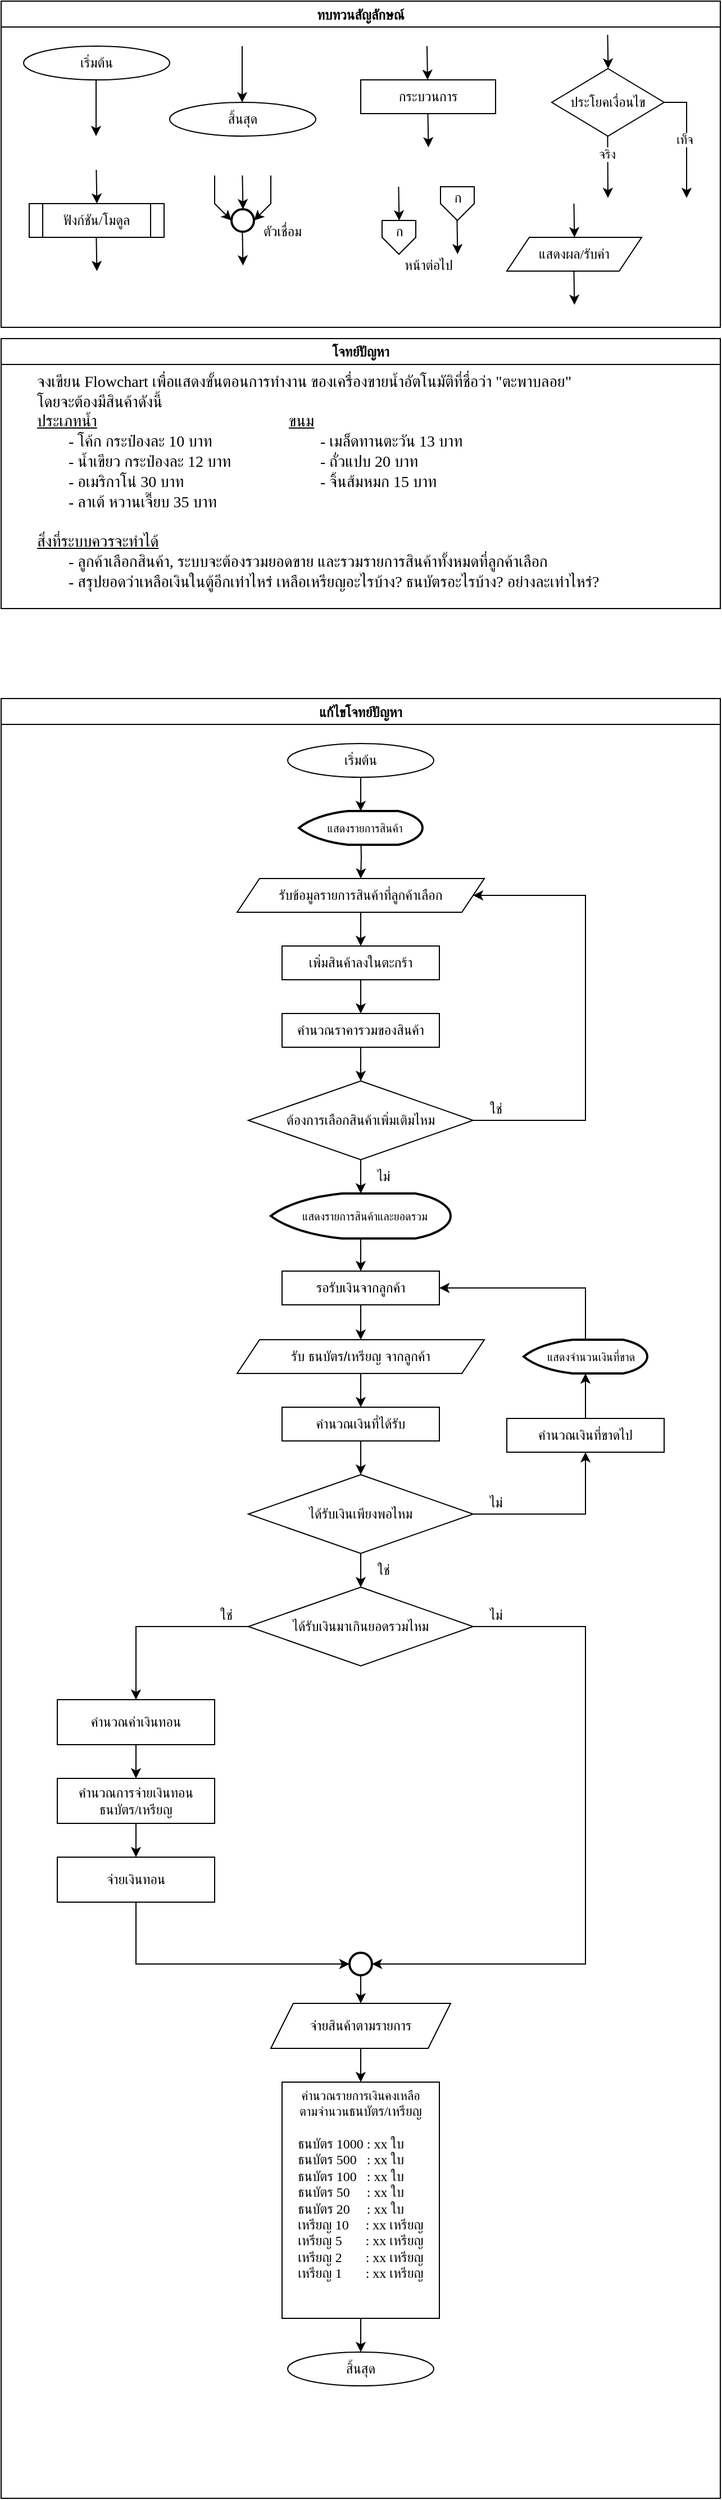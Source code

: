 <mxfile version="27.2.0">
  <diagram id="C5RBs43oDa-KdzZeNtuy" name="Page-1">
    <mxGraphModel dx="1661" dy="568" grid="1" gridSize="10" guides="1" tooltips="1" connect="1" arrows="1" fold="1" page="1" pageScale="1" pageWidth="827" pageHeight="1169" math="0" shadow="0">
      <root>
        <mxCell id="WIyWlLk6GJQsqaUBKTNV-0" />
        <mxCell id="WIyWlLk6GJQsqaUBKTNV-1" parent="WIyWlLk6GJQsqaUBKTNV-0" />
        <mxCell id="M7CGMbNuYNeq0SnUNNgH-6" value="ทบทวนสัญลักษณ์" style="swimlane;fontFamily=Sarabun;fontSource=https%3A%2F%2Ffonts.googleapis.com%2Fcss%3Ffamily%3DSarabun;" parent="WIyWlLk6GJQsqaUBKTNV-1" vertex="1">
          <mxGeometry x="-720" y="20" width="640" height="290" as="geometry" />
        </mxCell>
        <mxCell id="M7CGMbNuYNeq0SnUNNgH-2" value="&lt;font data-font-src=&quot;https://fonts.googleapis.com/css?family=Sarabun&quot; face=&quot;Sarabun&quot;&gt;เริ่มต้น&lt;/font&gt;" style="ellipse;whiteSpace=wrap;html=1;" parent="M7CGMbNuYNeq0SnUNNgH-6" vertex="1">
          <mxGeometry x="20" y="40" width="130" height="30" as="geometry" />
        </mxCell>
        <mxCell id="M7CGMbNuYNeq0SnUNNgH-5" value="" style="endArrow=classic;html=1;rounded=0;" parent="M7CGMbNuYNeq0SnUNNgH-6" edge="1">
          <mxGeometry width="50" height="50" relative="1" as="geometry">
            <mxPoint x="84.5" y="70" as="sourcePoint" />
            <mxPoint x="84.5" y="120" as="targetPoint" />
          </mxGeometry>
        </mxCell>
        <mxCell id="M7CGMbNuYNeq0SnUNNgH-3" value="&lt;font face=&quot;Sarabun&quot;&gt;สิ้นสุด&lt;/font&gt;" style="ellipse;whiteSpace=wrap;html=1;" parent="M7CGMbNuYNeq0SnUNNgH-6" vertex="1">
          <mxGeometry x="150" y="90" width="130" height="30" as="geometry" />
        </mxCell>
        <mxCell id="M7CGMbNuYNeq0SnUNNgH-4" value="" style="endArrow=classic;html=1;rounded=0;" parent="M7CGMbNuYNeq0SnUNNgH-6" edge="1">
          <mxGeometry width="50" height="50" relative="1" as="geometry">
            <mxPoint x="214.5" y="40" as="sourcePoint" />
            <mxPoint x="214.5" y="90" as="targetPoint" />
          </mxGeometry>
        </mxCell>
        <mxCell id="mvioNwK95yMqdUQ73LqQ-0" value="กระบวนการ" style="rounded=0;whiteSpace=wrap;html=1;fontFamily=Sarabun;fontSource=https%3A%2F%2Ffonts.googleapis.com%2Fcss%3Ffamily%3DSarabun;" parent="M7CGMbNuYNeq0SnUNNgH-6" vertex="1">
          <mxGeometry x="320" y="70" width="120" height="30" as="geometry" />
        </mxCell>
        <mxCell id="mvioNwK95yMqdUQ73LqQ-1" value="" style="endArrow=classic;html=1;rounded=0;" parent="M7CGMbNuYNeq0SnUNNgH-6" edge="1">
          <mxGeometry width="50" height="50" relative="1" as="geometry">
            <mxPoint x="379" y="40" as="sourcePoint" />
            <mxPoint x="379.5" y="70" as="targetPoint" />
          </mxGeometry>
        </mxCell>
        <mxCell id="mvioNwK95yMqdUQ73LqQ-2" value="" style="endArrow=classic;html=1;rounded=0;" parent="M7CGMbNuYNeq0SnUNNgH-6" edge="1">
          <mxGeometry width="50" height="50" relative="1" as="geometry">
            <mxPoint x="379.75" y="100" as="sourcePoint" />
            <mxPoint x="380.25" y="130" as="targetPoint" />
          </mxGeometry>
        </mxCell>
        <mxCell id="mvioNwK95yMqdUQ73LqQ-3" value="ประโยคเงื่อนไข" style="rhombus;whiteSpace=wrap;html=1;fontFamily=Sarabun;fontSource=https%3A%2F%2Ffonts.googleapis.com%2Fcss%3Ffamily%3DSarabun;" parent="M7CGMbNuYNeq0SnUNNgH-6" vertex="1">
          <mxGeometry x="490" y="60" width="100" height="60" as="geometry" />
        </mxCell>
        <mxCell id="mvioNwK95yMqdUQ73LqQ-4" value="" style="endArrow=classic;html=1;rounded=0;" parent="M7CGMbNuYNeq0SnUNNgH-6" edge="1">
          <mxGeometry width="50" height="50" relative="1" as="geometry">
            <mxPoint x="539.71" y="30" as="sourcePoint" />
            <mxPoint x="540.21" y="60" as="targetPoint" />
          </mxGeometry>
        </mxCell>
        <mxCell id="mvioNwK95yMqdUQ73LqQ-5" value="" style="endArrow=classic;html=1;rounded=0;" parent="M7CGMbNuYNeq0SnUNNgH-6" edge="1">
          <mxGeometry width="50" height="50" relative="1" as="geometry">
            <mxPoint x="539.71" y="120" as="sourcePoint" />
            <mxPoint x="540" y="175" as="targetPoint" />
          </mxGeometry>
        </mxCell>
        <mxCell id="mvioNwK95yMqdUQ73LqQ-7" value="จริง" style="edgeLabel;html=1;align=center;verticalAlign=middle;resizable=0;points=[];fontFamily=Sarabun;fontSource=https%3A%2F%2Ffonts.googleapis.com%2Fcss%3Ffamily%3DSarabun;" parent="mvioNwK95yMqdUQ73LqQ-5" vertex="1" connectable="0">
          <mxGeometry x="-0.414" y="-1" relative="1" as="geometry">
            <mxPoint as="offset" />
          </mxGeometry>
        </mxCell>
        <mxCell id="mvioNwK95yMqdUQ73LqQ-6" value="" style="endArrow=classic;html=1;rounded=0;exitX=1;exitY=0.5;exitDx=0;exitDy=0;" parent="M7CGMbNuYNeq0SnUNNgH-6" source="mvioNwK95yMqdUQ73LqQ-3" edge="1">
          <mxGeometry width="50" height="50" relative="1" as="geometry">
            <mxPoint x="620" y="95" as="sourcePoint" />
            <mxPoint x="610" y="175" as="targetPoint" />
            <Array as="points">
              <mxPoint x="610" y="90" />
            </Array>
          </mxGeometry>
        </mxCell>
        <mxCell id="mvioNwK95yMqdUQ73LqQ-8" value="&lt;font data-font-src=&quot;https://fonts.googleapis.com/css?family=Sarabun&quot; face=&quot;Sarabun&quot;&gt;เท็จ&lt;/font&gt;" style="edgeLabel;html=1;align=center;verticalAlign=middle;resizable=0;points=[];" parent="mvioNwK95yMqdUQ73LqQ-6" vertex="1" connectable="0">
          <mxGeometry x="-0.002" y="-2" relative="1" as="geometry">
            <mxPoint as="offset" />
          </mxGeometry>
        </mxCell>
        <mxCell id="mvioNwK95yMqdUQ73LqQ-9" value="&lt;font data-font-src=&quot;https://fonts.googleapis.com/css?family=Sarabun&quot; face=&quot;Sarabun&quot;&gt;ฟังก์ชัน/โมดูล&lt;/font&gt;" style="shape=process;whiteSpace=wrap;html=1;backgroundOutline=1;" parent="M7CGMbNuYNeq0SnUNNgH-6" vertex="1">
          <mxGeometry x="25" y="180" width="120" height="30" as="geometry" />
        </mxCell>
        <mxCell id="mvioNwK95yMqdUQ73LqQ-11" value="" style="endArrow=classic;html=1;rounded=0;" parent="M7CGMbNuYNeq0SnUNNgH-6" edge="1">
          <mxGeometry width="50" height="50" relative="1" as="geometry">
            <mxPoint x="84.71" y="150" as="sourcePoint" />
            <mxPoint x="85.21" y="180" as="targetPoint" />
          </mxGeometry>
        </mxCell>
        <mxCell id="mvioNwK95yMqdUQ73LqQ-12" value="" style="endArrow=classic;html=1;rounded=0;" parent="M7CGMbNuYNeq0SnUNNgH-6" edge="1">
          <mxGeometry width="50" height="50" relative="1" as="geometry">
            <mxPoint x="84.71" y="210" as="sourcePoint" />
            <mxPoint x="85.21" y="240" as="targetPoint" />
          </mxGeometry>
        </mxCell>
        <mxCell id="mvioNwK95yMqdUQ73LqQ-13" value="" style="strokeWidth=2;html=1;shape=mxgraph.flowchart.start_2;whiteSpace=wrap;" parent="M7CGMbNuYNeq0SnUNNgH-6" vertex="1">
          <mxGeometry x="205" y="185" width="20" height="20" as="geometry" />
        </mxCell>
        <mxCell id="mvioNwK95yMqdUQ73LqQ-16" value="" style="endArrow=classic;html=1;rounded=0;" parent="M7CGMbNuYNeq0SnUNNgH-6" edge="1">
          <mxGeometry width="50" height="50" relative="1" as="geometry">
            <mxPoint x="214.71" y="155" as="sourcePoint" />
            <mxPoint x="215.21" y="185" as="targetPoint" />
          </mxGeometry>
        </mxCell>
        <mxCell id="mvioNwK95yMqdUQ73LqQ-17" value="" style="endArrow=classic;html=1;rounded=0;entryX=0;entryY=0.5;entryDx=0;entryDy=0;entryPerimeter=0;" parent="M7CGMbNuYNeq0SnUNNgH-6" target="mvioNwK95yMqdUQ73LqQ-13" edge="1">
          <mxGeometry width="50" height="50" relative="1" as="geometry">
            <mxPoint x="190.0" y="155" as="sourcePoint" />
            <mxPoint x="190.5" y="185" as="targetPoint" />
            <Array as="points">
              <mxPoint x="190" y="180" />
            </Array>
          </mxGeometry>
        </mxCell>
        <mxCell id="mvioNwK95yMqdUQ73LqQ-18" value="" style="endArrow=classic;html=1;rounded=0;entryX=1;entryY=0.5;entryDx=0;entryDy=0;entryPerimeter=0;" parent="M7CGMbNuYNeq0SnUNNgH-6" target="mvioNwK95yMqdUQ73LqQ-13" edge="1">
          <mxGeometry width="50" height="50" relative="1" as="geometry">
            <mxPoint x="240.0" y="155" as="sourcePoint" />
            <mxPoint x="240.5" y="185" as="targetPoint" />
            <Array as="points">
              <mxPoint x="240" y="180" />
            </Array>
          </mxGeometry>
        </mxCell>
        <mxCell id="mvioNwK95yMqdUQ73LqQ-19" value="" style="endArrow=classic;html=1;rounded=0;" parent="M7CGMbNuYNeq0SnUNNgH-6" edge="1">
          <mxGeometry width="50" height="50" relative="1" as="geometry">
            <mxPoint x="214.71" y="205" as="sourcePoint" />
            <mxPoint x="215.21" y="235" as="targetPoint" />
          </mxGeometry>
        </mxCell>
        <mxCell id="mvioNwK95yMqdUQ73LqQ-20" value="&lt;font data-font-src=&quot;https://fonts.googleapis.com/css?family=Sarabun&quot; face=&quot;Sarabun&quot;&gt;ตัวเชื่อม&lt;/font&gt;" style="text;html=1;align=center;verticalAlign=middle;resizable=0;points=[];autosize=1;strokeColor=none;fillColor=none;" parent="M7CGMbNuYNeq0SnUNNgH-6" vertex="1">
          <mxGeometry x="220" y="190" width="60" height="30" as="geometry" />
        </mxCell>
        <mxCell id="mvioNwK95yMqdUQ73LqQ-25" value="" style="endArrow=classic;html=1;rounded=0;" parent="M7CGMbNuYNeq0SnUNNgH-6" edge="1">
          <mxGeometry width="50" height="50" relative="1" as="geometry">
            <mxPoint x="353.71" y="165" as="sourcePoint" />
            <mxPoint x="354.21" y="195" as="targetPoint" />
          </mxGeometry>
        </mxCell>
        <mxCell id="mvioNwK95yMqdUQ73LqQ-21" value="" style="verticalLabelPosition=bottom;verticalAlign=top;html=1;shape=offPageConnector;rounded=0;size=0.5;" parent="M7CGMbNuYNeq0SnUNNgH-6" vertex="1">
          <mxGeometry x="339" y="195" width="30" height="30" as="geometry" />
        </mxCell>
        <mxCell id="mvioNwK95yMqdUQ73LqQ-26" value="" style="endArrow=classic;html=1;rounded=0;" parent="M7CGMbNuYNeq0SnUNNgH-6" edge="1">
          <mxGeometry width="50" height="50" relative="1" as="geometry">
            <mxPoint x="405.71" y="195" as="sourcePoint" />
            <mxPoint x="406.21" y="225" as="targetPoint" />
          </mxGeometry>
        </mxCell>
        <mxCell id="mvioNwK95yMqdUQ73LqQ-27" value="" style="verticalLabelPosition=bottom;verticalAlign=top;html=1;shape=offPageConnector;rounded=0;size=0.5;" parent="M7CGMbNuYNeq0SnUNNgH-6" vertex="1">
          <mxGeometry x="391" y="165" width="30" height="30" as="geometry" />
        </mxCell>
        <mxCell id="mvioNwK95yMqdUQ73LqQ-28" value="หน้าต่อไป" style="text;html=1;align=center;verticalAlign=middle;resizable=0;points=[];autosize=1;strokeColor=none;fillColor=none;fontFamily=Sarabun;fontSource=https%3A%2F%2Ffonts.googleapis.com%2Fcss%3Ffamily%3DSarabun;" parent="M7CGMbNuYNeq0SnUNNgH-6" vertex="1">
          <mxGeometry x="345" y="220" width="70" height="30" as="geometry" />
        </mxCell>
        <mxCell id="mvioNwK95yMqdUQ73LqQ-29" value="ก" style="text;html=1;align=center;verticalAlign=middle;resizable=0;points=[];autosize=1;strokeColor=none;fillColor=none;fontFamily=Sarabun;fontSource=https%3A%2F%2Ffonts.googleapis.com%2Fcss%3Ffamily%3DSarabun;" parent="M7CGMbNuYNeq0SnUNNgH-6" vertex="1">
          <mxGeometry x="339" y="190" width="30" height="30" as="geometry" />
        </mxCell>
        <mxCell id="mvioNwK95yMqdUQ73LqQ-30" value="ก" style="text;html=1;align=center;verticalAlign=middle;resizable=0;points=[];autosize=1;strokeColor=none;fillColor=none;fontFamily=Sarabun;fontSource=https%3A%2F%2Ffonts.googleapis.com%2Fcss%3Ffamily%3DSarabun;" parent="M7CGMbNuYNeq0SnUNNgH-6" vertex="1">
          <mxGeometry x="391" y="160" width="30" height="30" as="geometry" />
        </mxCell>
        <mxCell id="mvioNwK95yMqdUQ73LqQ-32" value="แสดงผล/รับค่า" style="shape=parallelogram;perimeter=parallelogramPerimeter;whiteSpace=wrap;html=1;fixedSize=1;fontFamily=Sarabun;fontSource=https%3A%2F%2Ffonts.googleapis.com%2Fcss%3Ffamily%3DSarabun;" parent="M7CGMbNuYNeq0SnUNNgH-6" vertex="1">
          <mxGeometry x="450" y="210" width="120" height="30" as="geometry" />
        </mxCell>
        <mxCell id="mvioNwK95yMqdUQ73LqQ-33" value="" style="endArrow=classic;html=1;rounded=0;" parent="M7CGMbNuYNeq0SnUNNgH-6" edge="1">
          <mxGeometry width="50" height="50" relative="1" as="geometry">
            <mxPoint x="509.71" y="180" as="sourcePoint" />
            <mxPoint x="510.21" y="210" as="targetPoint" />
          </mxGeometry>
        </mxCell>
        <mxCell id="mvioNwK95yMqdUQ73LqQ-34" value="" style="endArrow=classic;html=1;rounded=0;" parent="M7CGMbNuYNeq0SnUNNgH-6" edge="1">
          <mxGeometry width="50" height="50" relative="1" as="geometry">
            <mxPoint x="509.71" y="240" as="sourcePoint" />
            <mxPoint x="510.21" y="270" as="targetPoint" />
          </mxGeometry>
        </mxCell>
        <mxCell id="mvioNwK95yMqdUQ73LqQ-36" value="แก้ไขโจทย์ปัญหา" style="swimlane;fontFamily=Sarabun;fontSource=https%3A%2F%2Ffonts.googleapis.com%2Fcss%3Ffamily%3DSarabun;" parent="WIyWlLk6GJQsqaUBKTNV-1" vertex="1">
          <mxGeometry x="-720" y="640" width="640" height="1600" as="geometry" />
        </mxCell>
        <mxCell id="l4SC-3Pzw7Q9WrEK0iBI-6" style="edgeStyle=orthogonalEdgeStyle;rounded=0;orthogonalLoop=1;jettySize=auto;html=1;exitX=0.5;exitY=1;exitDx=0;exitDy=0;entryX=0.5;entryY=0;entryDx=0;entryDy=0;entryPerimeter=0;" edge="1" parent="mvioNwK95yMqdUQ73LqQ-36" source="mvioNwK95yMqdUQ73LqQ-35" target="l4SC-3Pzw7Q9WrEK0iBI-45">
          <mxGeometry relative="1" as="geometry">
            <mxPoint x="320" y="90" as="targetPoint" />
          </mxGeometry>
        </mxCell>
        <mxCell id="mvioNwK95yMqdUQ73LqQ-35" value="&lt;font data-font-src=&quot;https://fonts.googleapis.com/css?family=Sarabun&quot; face=&quot;Sarabun&quot;&gt;เริ่มต้น&lt;/font&gt;" style="ellipse;whiteSpace=wrap;html=1;" parent="mvioNwK95yMqdUQ73LqQ-36" vertex="1">
          <mxGeometry x="255" y="40" width="130" height="30" as="geometry" />
        </mxCell>
        <mxCell id="mvioNwK95yMqdUQ73LqQ-69" value="&lt;font face=&quot;Sarabun&quot;&gt;สิ้นสุด&lt;/font&gt;" style="ellipse;whiteSpace=wrap;html=1;" parent="mvioNwK95yMqdUQ73LqQ-36" vertex="1">
          <mxGeometry x="255" y="1470" width="130" height="30" as="geometry" />
        </mxCell>
        <mxCell id="l4SC-3Pzw7Q9WrEK0iBI-20" style="edgeStyle=orthogonalEdgeStyle;rounded=0;orthogonalLoop=1;jettySize=auto;html=1;entryX=0.5;entryY=0;entryDx=0;entryDy=0;" edge="1" parent="mvioNwK95yMqdUQ73LqQ-36" target="l4SC-3Pzw7Q9WrEK0iBI-18">
          <mxGeometry relative="1" as="geometry">
            <mxPoint x="320.03" y="120" as="sourcePoint" />
          </mxGeometry>
        </mxCell>
        <mxCell id="l4SC-3Pzw7Q9WrEK0iBI-22" style="edgeStyle=orthogonalEdgeStyle;rounded=0;orthogonalLoop=1;jettySize=auto;html=1;entryX=0.5;entryY=0;entryDx=0;entryDy=0;" edge="1" parent="mvioNwK95yMqdUQ73LqQ-36" source="l4SC-3Pzw7Q9WrEK0iBI-18" target="l4SC-3Pzw7Q9WrEK0iBI-21">
          <mxGeometry relative="1" as="geometry" />
        </mxCell>
        <mxCell id="l4SC-3Pzw7Q9WrEK0iBI-18" value="รับข้อมูลรายการสินค้าที่ลูกค้าเลือก" style="shape=parallelogram;perimeter=parallelogramPerimeter;whiteSpace=wrap;html=1;fixedSize=1;" vertex="1" parent="mvioNwK95yMqdUQ73LqQ-36">
          <mxGeometry x="210" y="160" width="220" height="30" as="geometry" />
        </mxCell>
        <mxCell id="l4SC-3Pzw7Q9WrEK0iBI-24" style="edgeStyle=orthogonalEdgeStyle;rounded=0;orthogonalLoop=1;jettySize=auto;html=1;entryX=0.5;entryY=0;entryDx=0;entryDy=0;" edge="1" parent="mvioNwK95yMqdUQ73LqQ-36" source="l4SC-3Pzw7Q9WrEK0iBI-21" target="l4SC-3Pzw7Q9WrEK0iBI-59">
          <mxGeometry relative="1" as="geometry">
            <mxPoint x="320" y="310" as="targetPoint" />
          </mxGeometry>
        </mxCell>
        <mxCell id="l4SC-3Pzw7Q9WrEK0iBI-21" value="เพิ่มสินค้าลงในตะกร้า" style="rounded=0;whiteSpace=wrap;html=1;fontFamily=Sarabun;fontSource=https%3A%2F%2Ffonts.googleapis.com%2Fcss%3Ffamily%3DSarabun;" vertex="1" parent="mvioNwK95yMqdUQ73LqQ-36">
          <mxGeometry x="250" y="220" width="140" height="30" as="geometry" />
        </mxCell>
        <mxCell id="l4SC-3Pzw7Q9WrEK0iBI-28" style="edgeStyle=orthogonalEdgeStyle;rounded=0;orthogonalLoop=1;jettySize=auto;html=1;entryX=1;entryY=0.5;entryDx=0;entryDy=0;exitX=1;exitY=0.5;exitDx=0;exitDy=0;" edge="1" parent="mvioNwK95yMqdUQ73LqQ-36" source="l4SC-3Pzw7Q9WrEK0iBI-25" target="l4SC-3Pzw7Q9WrEK0iBI-18">
          <mxGeometry relative="1" as="geometry">
            <mxPoint x="480" y="160" as="targetPoint" />
            <Array as="points">
              <mxPoint x="520" y="375" />
              <mxPoint x="520" y="175" />
            </Array>
          </mxGeometry>
        </mxCell>
        <mxCell id="l4SC-3Pzw7Q9WrEK0iBI-25" value="ต้องการเลือกสินค้าเพิ่มเติมไหม" style="rhombus;whiteSpace=wrap;html=1;" vertex="1" parent="mvioNwK95yMqdUQ73LqQ-36">
          <mxGeometry x="220" y="340" width="200" height="70" as="geometry" />
        </mxCell>
        <mxCell id="l4SC-3Pzw7Q9WrEK0iBI-29" value="ใช่" style="text;html=1;align=center;verticalAlign=middle;resizable=0;points=[];autosize=1;strokeColor=none;fillColor=none;" vertex="1" parent="mvioNwK95yMqdUQ73LqQ-36">
          <mxGeometry x="420" y="350" width="40" height="30" as="geometry" />
        </mxCell>
        <mxCell id="l4SC-3Pzw7Q9WrEK0iBI-45" value="&lt;div style=&quot;line-height: 80%;&quot;&gt;&lt;font style=&quot;font-family: Sarabun; line-height: 80%; font-size: 10px;&quot;&gt;&amp;nbsp; &amp;nbsp; แสดงรายการสินค้า&amp;nbsp;&lt;/font&gt;&lt;/div&gt;" style="strokeWidth=2;html=1;shape=mxgraph.flowchart.display;whiteSpace=wrap;align=center;" vertex="1" parent="mvioNwK95yMqdUQ73LqQ-36">
          <mxGeometry x="265" y="100" width="110" height="30" as="geometry" />
        </mxCell>
        <mxCell id="l4SC-3Pzw7Q9WrEK0iBI-53" style="edgeStyle=orthogonalEdgeStyle;rounded=0;orthogonalLoop=1;jettySize=auto;html=1;entryX=0.5;entryY=0;entryDx=0;entryDy=0;" edge="1" parent="mvioNwK95yMqdUQ73LqQ-36" source="l4SC-3Pzw7Q9WrEK0iBI-47" target="l4SC-3Pzw7Q9WrEK0iBI-51">
          <mxGeometry relative="1" as="geometry" />
        </mxCell>
        <mxCell id="l4SC-3Pzw7Q9WrEK0iBI-47" value="&lt;div style=&quot;line-height: 80%;&quot;&gt;&lt;font style=&quot;font-family: Sarabun; line-height: 80%; font-size: 10px;&quot;&gt;&amp;nbsp; &amp;nbsp; แสดงรายการสินค้าและ&lt;/font&gt;&lt;font style=&quot;background-color: transparent; color: light-dark(rgb(0, 0, 0), rgb(255, 255, 255)); font-family: Sarabun; line-height: 80%; font-size: 10px;&quot;&gt;ยอด&lt;/font&gt;&lt;span style=&quot;background-color: transparent; color: light-dark(rgb(0, 0, 0), rgb(255, 255, 255)); font-family: Sarabun; font-size: 10px;&quot;&gt;รวม&amp;nbsp;&lt;/span&gt;&lt;/div&gt;" style="strokeWidth=2;html=1;shape=mxgraph.flowchart.display;whiteSpace=wrap;align=center;" vertex="1" parent="mvioNwK95yMqdUQ73LqQ-36">
          <mxGeometry x="240" y="440" width="160" height="40" as="geometry" />
        </mxCell>
        <mxCell id="l4SC-3Pzw7Q9WrEK0iBI-49" style="edgeStyle=orthogonalEdgeStyle;rounded=0;orthogonalLoop=1;jettySize=auto;html=1;entryX=0.5;entryY=0;entryDx=0;entryDy=0;entryPerimeter=0;" edge="1" parent="mvioNwK95yMqdUQ73LqQ-36" source="l4SC-3Pzw7Q9WrEK0iBI-25" target="l4SC-3Pzw7Q9WrEK0iBI-47">
          <mxGeometry relative="1" as="geometry" />
        </mxCell>
        <mxCell id="l4SC-3Pzw7Q9WrEK0iBI-50" value="ไม่" style="text;html=1;align=center;verticalAlign=middle;resizable=0;points=[];autosize=1;strokeColor=none;fillColor=none;" vertex="1" parent="mvioNwK95yMqdUQ73LqQ-36">
          <mxGeometry x="320" y="410" width="40" height="30" as="geometry" />
        </mxCell>
        <mxCell id="l4SC-3Pzw7Q9WrEK0iBI-57" style="edgeStyle=orthogonalEdgeStyle;rounded=0;orthogonalLoop=1;jettySize=auto;html=1;entryX=0.5;entryY=0;entryDx=0;entryDy=0;" edge="1" parent="mvioNwK95yMqdUQ73LqQ-36" source="l4SC-3Pzw7Q9WrEK0iBI-51" target="l4SC-3Pzw7Q9WrEK0iBI-56">
          <mxGeometry relative="1" as="geometry" />
        </mxCell>
        <mxCell id="l4SC-3Pzw7Q9WrEK0iBI-51" value="รอรับเงินจากลูกค้า" style="rounded=0;whiteSpace=wrap;html=1;fontFamily=Sarabun;fontSource=https%3A%2F%2Ffonts.googleapis.com%2Fcss%3Ffamily%3DSarabun;" vertex="1" parent="mvioNwK95yMqdUQ73LqQ-36">
          <mxGeometry x="250" y="509" width="140" height="30" as="geometry" />
        </mxCell>
        <mxCell id="l4SC-3Pzw7Q9WrEK0iBI-61" style="edgeStyle=orthogonalEdgeStyle;rounded=0;orthogonalLoop=1;jettySize=auto;html=1;entryX=0.5;entryY=0;entryDx=0;entryDy=0;" edge="1" parent="mvioNwK95yMqdUQ73LqQ-36" source="l4SC-3Pzw7Q9WrEK0iBI-56">
          <mxGeometry relative="1" as="geometry">
            <mxPoint x="320" y="630" as="targetPoint" />
          </mxGeometry>
        </mxCell>
        <mxCell id="l4SC-3Pzw7Q9WrEK0iBI-56" value="รับ ธนบัตร/เหรียญ จากลูกค้า" style="shape=parallelogram;perimeter=parallelogramPerimeter;whiteSpace=wrap;html=1;fixedSize=1;" vertex="1" parent="mvioNwK95yMqdUQ73LqQ-36">
          <mxGeometry x="210" y="570" width="220" height="30" as="geometry" />
        </mxCell>
        <mxCell id="l4SC-3Pzw7Q9WrEK0iBI-60" style="edgeStyle=orthogonalEdgeStyle;rounded=0;orthogonalLoop=1;jettySize=auto;html=1;exitX=0.5;exitY=1;exitDx=0;exitDy=0;entryX=0.5;entryY=0;entryDx=0;entryDy=0;" edge="1" parent="mvioNwK95yMqdUQ73LqQ-36" source="l4SC-3Pzw7Q9WrEK0iBI-59">
          <mxGeometry relative="1" as="geometry">
            <mxPoint x="320" y="340" as="targetPoint" />
          </mxGeometry>
        </mxCell>
        <mxCell id="l4SC-3Pzw7Q9WrEK0iBI-59" value="คำนวณราคารวมของสินค้า" style="rounded=0;whiteSpace=wrap;html=1;fontFamily=Sarabun;fontSource=https%3A%2F%2Ffonts.googleapis.com%2Fcss%3Ffamily%3DSarabun;" vertex="1" parent="mvioNwK95yMqdUQ73LqQ-36">
          <mxGeometry x="250" y="280" width="140" height="30" as="geometry" />
        </mxCell>
        <mxCell id="l4SC-3Pzw7Q9WrEK0iBI-64" style="edgeStyle=orthogonalEdgeStyle;rounded=0;orthogonalLoop=1;jettySize=auto;html=1;entryX=0.5;entryY=0;entryDx=0;entryDy=0;" edge="1" parent="mvioNwK95yMqdUQ73LqQ-36" source="l4SC-3Pzw7Q9WrEK0iBI-62" target="l4SC-3Pzw7Q9WrEK0iBI-63">
          <mxGeometry relative="1" as="geometry" />
        </mxCell>
        <mxCell id="l4SC-3Pzw7Q9WrEK0iBI-62" value="คำนวณเงินที่ได้รับ" style="rounded=0;whiteSpace=wrap;html=1;fontFamily=Sarabun;fontSource=https%3A%2F%2Ffonts.googleapis.com%2Fcss%3Ffamily%3DSarabun;" vertex="1" parent="mvioNwK95yMqdUQ73LqQ-36">
          <mxGeometry x="250" y="630" width="140" height="30" as="geometry" />
        </mxCell>
        <mxCell id="l4SC-3Pzw7Q9WrEK0iBI-66" style="edgeStyle=orthogonalEdgeStyle;rounded=0;orthogonalLoop=1;jettySize=auto;html=1;exitX=1;exitY=0.5;exitDx=0;exitDy=0;entryX=0.5;entryY=1;entryDx=0;entryDy=0;" edge="1" parent="mvioNwK95yMqdUQ73LqQ-36" source="l4SC-3Pzw7Q9WrEK0iBI-63" target="l4SC-3Pzw7Q9WrEK0iBI-65">
          <mxGeometry relative="1" as="geometry">
            <Array as="points">
              <mxPoint x="520" y="725" />
              <mxPoint x="520" y="670" />
            </Array>
          </mxGeometry>
        </mxCell>
        <mxCell id="l4SC-3Pzw7Q9WrEK0iBI-73" style="edgeStyle=orthogonalEdgeStyle;rounded=0;orthogonalLoop=1;jettySize=auto;html=1;entryX=0.5;entryY=0;entryDx=0;entryDy=0;" edge="1" parent="mvioNwK95yMqdUQ73LqQ-36" source="l4SC-3Pzw7Q9WrEK0iBI-63" target="l4SC-3Pzw7Q9WrEK0iBI-72">
          <mxGeometry relative="1" as="geometry" />
        </mxCell>
        <mxCell id="l4SC-3Pzw7Q9WrEK0iBI-63" value="ได้รับเงินเพียงพอไหม" style="rhombus;whiteSpace=wrap;html=1;" vertex="1" parent="mvioNwK95yMqdUQ73LqQ-36">
          <mxGeometry x="220" y="690" width="200" height="70" as="geometry" />
        </mxCell>
        <mxCell id="l4SC-3Pzw7Q9WrEK0iBI-65" value="คำนวณเงินที่ขาดไป" style="rounded=0;whiteSpace=wrap;html=1;fontFamily=Sarabun;fontSource=https%3A%2F%2Ffonts.googleapis.com%2Fcss%3Ffamily%3DSarabun;" vertex="1" parent="mvioNwK95yMqdUQ73LqQ-36">
          <mxGeometry x="450" y="640" width="140" height="30" as="geometry" />
        </mxCell>
        <mxCell id="l4SC-3Pzw7Q9WrEK0iBI-67" value="ไม่" style="text;html=1;align=center;verticalAlign=middle;resizable=0;points=[];autosize=1;strokeColor=none;fillColor=none;" vertex="1" parent="mvioNwK95yMqdUQ73LqQ-36">
          <mxGeometry x="420" y="700" width="40" height="30" as="geometry" />
        </mxCell>
        <mxCell id="l4SC-3Pzw7Q9WrEK0iBI-70" style="edgeStyle=orthogonalEdgeStyle;rounded=0;orthogonalLoop=1;jettySize=auto;html=1;entryX=1;entryY=0.5;entryDx=0;entryDy=0;exitX=0.5;exitY=0;exitDx=0;exitDy=0;exitPerimeter=0;" edge="1" parent="mvioNwK95yMqdUQ73LqQ-36" source="l4SC-3Pzw7Q9WrEK0iBI-68" target="l4SC-3Pzw7Q9WrEK0iBI-51">
          <mxGeometry relative="1" as="geometry">
            <mxPoint x="520" y="560.0" as="sourcePoint" />
            <mxPoint x="400" y="524" as="targetPoint" />
            <Array as="points">
              <mxPoint x="520" y="524" />
            </Array>
          </mxGeometry>
        </mxCell>
        <mxCell id="l4SC-3Pzw7Q9WrEK0iBI-68" value="&lt;div style=&quot;line-height: 80%;&quot;&gt;&lt;font style=&quot;font-family: Sarabun; line-height: 80%; font-size: 10px;&quot;&gt;&amp;nbsp; &amp;nbsp; แสดงจำนวนเงินที่ขาด&lt;/font&gt;&lt;/div&gt;" style="strokeWidth=2;html=1;shape=mxgraph.flowchart.display;whiteSpace=wrap;align=center;" vertex="1" parent="mvioNwK95yMqdUQ73LqQ-36">
          <mxGeometry x="465" y="570" width="110" height="30" as="geometry" />
        </mxCell>
        <mxCell id="l4SC-3Pzw7Q9WrEK0iBI-69" style="edgeStyle=orthogonalEdgeStyle;rounded=0;orthogonalLoop=1;jettySize=auto;html=1;exitX=0.5;exitY=0;exitDx=0;exitDy=0;entryX=0.5;entryY=1;entryDx=0;entryDy=0;entryPerimeter=0;" edge="1" parent="mvioNwK95yMqdUQ73LqQ-36" source="l4SC-3Pzw7Q9WrEK0iBI-65" target="l4SC-3Pzw7Q9WrEK0iBI-68">
          <mxGeometry relative="1" as="geometry" />
        </mxCell>
        <mxCell id="l4SC-3Pzw7Q9WrEK0iBI-71" value="ใช่" style="text;html=1;align=center;verticalAlign=middle;resizable=0;points=[];autosize=1;strokeColor=none;fillColor=none;" vertex="1" parent="mvioNwK95yMqdUQ73LqQ-36">
          <mxGeometry x="320" y="760" width="40" height="30" as="geometry" />
        </mxCell>
        <mxCell id="l4SC-3Pzw7Q9WrEK0iBI-74" style="edgeStyle=orthogonalEdgeStyle;rounded=0;orthogonalLoop=1;jettySize=auto;html=1;entryX=0.5;entryY=0;entryDx=0;entryDy=0;" edge="1" parent="mvioNwK95yMqdUQ73LqQ-36" source="l4SC-3Pzw7Q9WrEK0iBI-72" target="l4SC-3Pzw7Q9WrEK0iBI-81">
          <mxGeometry relative="1" as="geometry">
            <mxPoint x="120" y="910" as="targetPoint" />
          </mxGeometry>
        </mxCell>
        <mxCell id="l4SC-3Pzw7Q9WrEK0iBI-72" value="ได้รับเงินมาเกินยอดรวมไหม" style="rhombus;whiteSpace=wrap;html=1;" vertex="1" parent="mvioNwK95yMqdUQ73LqQ-36">
          <mxGeometry x="220" y="790" width="200" height="70" as="geometry" />
        </mxCell>
        <mxCell id="l4SC-3Pzw7Q9WrEK0iBI-75" value="ใช่" style="text;html=1;align=center;verticalAlign=middle;resizable=0;points=[];autosize=1;strokeColor=none;fillColor=none;" vertex="1" parent="mvioNwK95yMqdUQ73LqQ-36">
          <mxGeometry x="180" y="800" width="40" height="30" as="geometry" />
        </mxCell>
        <mxCell id="l4SC-3Pzw7Q9WrEK0iBI-77" value="ไม่" style="text;html=1;align=center;verticalAlign=middle;resizable=0;points=[];autosize=1;strokeColor=none;fillColor=none;" vertex="1" parent="mvioNwK95yMqdUQ73LqQ-36">
          <mxGeometry x="420" y="800" width="40" height="30" as="geometry" />
        </mxCell>
        <mxCell id="l4SC-3Pzw7Q9WrEK0iBI-86" style="edgeStyle=orthogonalEdgeStyle;rounded=0;orthogonalLoop=1;jettySize=auto;html=1;entryX=0.5;entryY=0;entryDx=0;entryDy=0;" edge="1" parent="mvioNwK95yMqdUQ73LqQ-36" source="l4SC-3Pzw7Q9WrEK0iBI-81" target="l4SC-3Pzw7Q9WrEK0iBI-84">
          <mxGeometry relative="1" as="geometry" />
        </mxCell>
        <mxCell id="l4SC-3Pzw7Q9WrEK0iBI-81" value="คำนวณค่าเงินทอน" style="rounded=0;whiteSpace=wrap;html=1;fontFamily=Sarabun;fontSource=https%3A%2F%2Ffonts.googleapis.com%2Fcss%3Ffamily%3DSarabun;" vertex="1" parent="mvioNwK95yMqdUQ73LqQ-36">
          <mxGeometry x="50" y="890" width="140" height="40" as="geometry" />
        </mxCell>
        <mxCell id="l4SC-3Pzw7Q9WrEK0iBI-87" style="edgeStyle=orthogonalEdgeStyle;rounded=0;orthogonalLoop=1;jettySize=auto;html=1;entryX=0.5;entryY=0;entryDx=0;entryDy=0;" edge="1" parent="mvioNwK95yMqdUQ73LqQ-36" source="l4SC-3Pzw7Q9WrEK0iBI-84" target="l4SC-3Pzw7Q9WrEK0iBI-88">
          <mxGeometry relative="1" as="geometry">
            <mxPoint x="120" y="1030" as="targetPoint" />
          </mxGeometry>
        </mxCell>
        <mxCell id="l4SC-3Pzw7Q9WrEK0iBI-84" value="คำนวณการจ่ายเงินทอน&lt;div&gt;ธนบัตร/เหรียญ&lt;/div&gt;" style="rounded=0;whiteSpace=wrap;html=1;fontFamily=Sarabun;fontSource=https%3A%2F%2Ffonts.googleapis.com%2Fcss%3Ffamily%3DSarabun;" vertex="1" parent="mvioNwK95yMqdUQ73LqQ-36">
          <mxGeometry x="50" y="960" width="140" height="40" as="geometry" />
        </mxCell>
        <mxCell id="l4SC-3Pzw7Q9WrEK0iBI-88" value="จ่ายเงินทอน" style="rounded=0;whiteSpace=wrap;html=1;fontFamily=Sarabun;fontSource=https%3A%2F%2Ffonts.googleapis.com%2Fcss%3Ffamily%3DSarabun;" vertex="1" parent="mvioNwK95yMqdUQ73LqQ-36">
          <mxGeometry x="50" y="1030" width="140" height="40" as="geometry" />
        </mxCell>
        <mxCell id="l4SC-3Pzw7Q9WrEK0iBI-92" style="edgeStyle=orthogonalEdgeStyle;rounded=0;orthogonalLoop=1;jettySize=auto;html=1;exitX=0.5;exitY=1;exitDx=0;exitDy=0;exitPerimeter=0;" edge="1" parent="mvioNwK95yMqdUQ73LqQ-36" source="l4SC-3Pzw7Q9WrEK0iBI-89">
          <mxGeometry relative="1" as="geometry">
            <mxPoint x="320" y="1160" as="targetPoint" />
            <Array as="points">
              <mxPoint x="320" y="1160" />
              <mxPoint x="320" y="1160" />
            </Array>
          </mxGeometry>
        </mxCell>
        <mxCell id="l4SC-3Pzw7Q9WrEK0iBI-89" value="" style="strokeWidth=2;html=1;shape=mxgraph.flowchart.start_2;whiteSpace=wrap;" vertex="1" parent="mvioNwK95yMqdUQ73LqQ-36">
          <mxGeometry x="310" y="1115" width="20" height="20" as="geometry" />
        </mxCell>
        <mxCell id="l4SC-3Pzw7Q9WrEK0iBI-79" style="edgeStyle=orthogonalEdgeStyle;rounded=0;orthogonalLoop=1;jettySize=auto;html=1;entryX=1;entryY=0.5;entryDx=0;entryDy=0;entryPerimeter=0;exitX=1;exitY=0.5;exitDx=0;exitDy=0;" edge="1" parent="mvioNwK95yMqdUQ73LqQ-36" source="l4SC-3Pzw7Q9WrEK0iBI-72" target="l4SC-3Pzw7Q9WrEK0iBI-89">
          <mxGeometry relative="1" as="geometry">
            <mxPoint x="520" y="935" as="targetPoint" />
            <mxPoint x="400" y="870" as="sourcePoint" />
            <Array as="points">
              <mxPoint x="520" y="825" />
              <mxPoint x="520" y="1125" />
            </Array>
          </mxGeometry>
        </mxCell>
        <mxCell id="l4SC-3Pzw7Q9WrEK0iBI-90" style="edgeStyle=orthogonalEdgeStyle;rounded=0;orthogonalLoop=1;jettySize=auto;html=1;entryX=0;entryY=0.5;entryDx=0;entryDy=0;entryPerimeter=0;exitX=0.5;exitY=1;exitDx=0;exitDy=0;" edge="1" parent="mvioNwK95yMqdUQ73LqQ-36" source="l4SC-3Pzw7Q9WrEK0iBI-88" target="l4SC-3Pzw7Q9WrEK0iBI-89">
          <mxGeometry relative="1" as="geometry">
            <mxPoint x="120" y="1095" as="sourcePoint" />
            <Array as="points">
              <mxPoint x="120" y="1125" />
            </Array>
          </mxGeometry>
        </mxCell>
        <mxCell id="l4SC-3Pzw7Q9WrEK0iBI-99" style="edgeStyle=orthogonalEdgeStyle;rounded=0;orthogonalLoop=1;jettySize=auto;html=1;entryX=0.5;entryY=0;entryDx=0;entryDy=0;" edge="1" parent="mvioNwK95yMqdUQ73LqQ-36" source="l4SC-3Pzw7Q9WrEK0iBI-93" target="l4SC-3Pzw7Q9WrEK0iBI-97">
          <mxGeometry relative="1" as="geometry" />
        </mxCell>
        <mxCell id="l4SC-3Pzw7Q9WrEK0iBI-93" value="จ่ายสินค้าตามรายการ" style="shape=parallelogram;perimeter=parallelogramPerimeter;whiteSpace=wrap;html=1;fixedSize=1;fontFamily=Sarabun;fontSource=https%3A%2F%2Ffonts.googleapis.com%2Fcss%3Ffamily%3DSarabun;" vertex="1" parent="mvioNwK95yMqdUQ73LqQ-36">
          <mxGeometry x="240" y="1160" width="160" height="40" as="geometry" />
        </mxCell>
        <mxCell id="l4SC-3Pzw7Q9WrEK0iBI-100" style="edgeStyle=orthogonalEdgeStyle;rounded=0;orthogonalLoop=1;jettySize=auto;html=1;entryX=0.5;entryY=0;entryDx=0;entryDy=0;" edge="1" parent="mvioNwK95yMqdUQ73LqQ-36" source="l4SC-3Pzw7Q9WrEK0iBI-97" target="mvioNwK95yMqdUQ73LqQ-69">
          <mxGeometry relative="1" as="geometry" />
        </mxCell>
        <mxCell id="l4SC-3Pzw7Q9WrEK0iBI-97" value="&lt;font style=&quot;font-size: 11px;&quot;&gt;คำนวณรายการเงินคงเหลือ&lt;/font&gt;&lt;div&gt;&lt;font style=&quot;font-size: 11px;&quot;&gt;ตามจำนวน&lt;span style=&quot;font-size: 12px;&quot;&gt;ธนบัตร/เหรียญ&lt;/span&gt;&lt;/font&gt;&lt;/div&gt;&lt;div&gt;&lt;br&gt;&lt;/div&gt;&lt;div style=&quot;text-align: justify;&quot;&gt;ธนบัตร 1000 : xx ใบ&lt;/div&gt;&lt;div style=&quot;text-align: justify;&quot;&gt;ธนบัตร 500&amp;nbsp; &amp;nbsp;: xx ใบ&lt;/div&gt;&lt;div style=&quot;text-align: justify;&quot;&gt;ธนบัตร 100&amp;nbsp; &amp;nbsp;: xx ใบ&lt;/div&gt;&lt;div style=&quot;text-align: justify;&quot;&gt;ธนบัตร 50&amp;nbsp; &amp;nbsp; &amp;nbsp;: xx ใบ&lt;/div&gt;&lt;div style=&quot;text-align: justify;&quot;&gt;&lt;span style=&quot;background-color: transparent; color: light-dark(rgb(0, 0, 0), rgb(255, 255, 255));&quot;&gt;ธนบัตร 20&amp;nbsp; &amp;nbsp; &amp;nbsp;: xx ใบ&lt;/span&gt;&lt;/div&gt;&lt;div style=&quot;text-align: justify;&quot;&gt;เหรียญ 10&amp;nbsp; &amp;nbsp; &amp;nbsp;: xx&amp;nbsp;&lt;span style=&quot;background-color: transparent; color: light-dark(rgb(0, 0, 0), rgb(255, 255, 255));&quot;&gt;เหรียญ&lt;/span&gt;&lt;/div&gt;&lt;div style=&quot;text-align: justify;&quot;&gt;&lt;span style=&quot;background-color: transparent; color: light-dark(rgb(0, 0, 0), rgb(255, 255, 255));&quot;&gt;เหรียญ 5&amp;nbsp; &amp;nbsp; &amp;nbsp; &amp;nbsp;: xx&amp;nbsp;&lt;/span&gt;&lt;span style=&quot;background-color: transparent; color: light-dark(rgb(0, 0, 0), rgb(255, 255, 255));&quot;&gt;เหรียญ&lt;/span&gt;&lt;/div&gt;&lt;div style=&quot;text-align: justify;&quot;&gt;เหรียญ 2&amp;nbsp; &amp;nbsp; &amp;nbsp; &amp;nbsp;: xx&amp;nbsp;&lt;span style=&quot;color: light-dark(rgb(0, 0, 0), rgb(255, 255, 255)); background-color: transparent;&quot;&gt;เหรียญ&lt;/span&gt;&lt;span style=&quot;background-color: transparent; color: light-dark(rgb(0, 0, 0), rgb(255, 255, 255));&quot;&gt;&lt;/span&gt;&lt;/div&gt;&lt;div style=&quot;text-align: justify;&quot;&gt;เหรียญ 1&amp;nbsp; &amp;nbsp; &amp;nbsp; &amp;nbsp;: xx&amp;nbsp;&lt;span style=&quot;color: light-dark(rgb(0, 0, 0), rgb(255, 255, 255)); background-color: transparent;&quot;&gt;เหรียญ&lt;/span&gt;&lt;span style=&quot;color: light-dark(rgb(0, 0, 0), rgb(255, 255, 255)); background-color: transparent;&quot;&gt;&lt;/span&gt;&lt;/div&gt;&lt;div&gt;&lt;br&gt;&lt;/div&gt;&lt;div&gt;&lt;font style=&quot;font-size: 11px;&quot;&gt;&lt;span style=&quot;font-size: 12px;&quot;&gt;&lt;br&gt;&lt;/span&gt;&lt;/font&gt;&lt;/div&gt;" style="rounded=0;whiteSpace=wrap;html=1;fontFamily=Sarabun;fontSource=https%3A%2F%2Ffonts.googleapis.com%2Fcss%3Ffamily%3DSarabun;" vertex="1" parent="mvioNwK95yMqdUQ73LqQ-36">
          <mxGeometry x="250" y="1230" width="140" height="210" as="geometry" />
        </mxCell>
        <mxCell id="mvioNwK95yMqdUQ73LqQ-70" value="&lt;font data-font-src=&quot;https://fonts.googleapis.com/css?family=Sarabun&quot; face=&quot;Sarabun&quot;&gt;โจทย์ปัญหา&lt;/font&gt;" style="swimlane;whiteSpace=wrap;html=1;" parent="WIyWlLk6GJQsqaUBKTNV-1" vertex="1">
          <mxGeometry x="-720" y="320" width="640" height="240" as="geometry" />
        </mxCell>
        <mxCell id="mvioNwK95yMqdUQ73LqQ-71" value="&lt;font data-font-src=&quot;https://fonts.googleapis.com/css?family=Sarabun&quot; face=&quot;Sarabun&quot; style=&quot;font-size: 14px;&quot;&gt;จงเขียน Flowchart เพื่อแสดงขั้นตอนการทำงาน ของเครื่องขายน้ำอัตโนมัติที่ชื่อว่า &quot;ตะพาบลอย&quot;&lt;br&gt;โดยจะต้องมีสินค้าดังนี้&lt;br&gt;&lt;u&gt;ประเภทน้ำ&lt;span style=&quot;white-space: pre;&quot;&gt;&#x9;&lt;/span&gt;&lt;span style=&quot;white-space: pre;&quot;&gt;&#x9;&lt;/span&gt;&lt;span style=&quot;white-space: pre;&quot;&gt;&#x9;&lt;/span&gt;&lt;span style=&quot;white-space: pre;&quot;&gt;&#x9;&lt;/span&gt;&lt;span style=&quot;white-space: pre;&quot;&gt;&#x9;&lt;/span&gt;&lt;span style=&quot;white-space: pre;&quot;&gt;&#x9;&lt;span style=&quot;white-space: pre;&quot;&gt;&#x9;&lt;/span&gt;ข&lt;/span&gt;นม&lt;/u&gt;&lt;br&gt;&lt;span style=&quot;white-space: pre;&quot;&gt;&#x9;&lt;/span&gt;- โค้ก กระป๋องละ 10 บาท&lt;span style=&quot;white-space: pre;&quot;&gt;&#x9;&lt;/span&gt;&lt;span style=&quot;white-space: pre;&quot;&gt;&#x9;&lt;/span&gt;&lt;span style=&quot;white-space: pre;&quot;&gt;&#x9;&lt;/span&gt;&lt;span style=&quot;white-space: pre;&quot;&gt;&#x9;&lt;/span&gt;- เมล็ดทานตะวัน 13 บาท&lt;br&gt;&lt;span style=&quot;white-space: pre;&quot;&gt;&#x9;&lt;/span&gt;- น้ำเขียว กระป๋องละ 12 บาท&lt;span style=&quot;white-space: pre;&quot;&gt;&#x9;&lt;/span&gt;&lt;span style=&quot;white-space: pre;&quot;&gt;&#x9;&lt;/span&gt;&lt;span style=&quot;white-space: pre;&quot;&gt;&#x9;&lt;/span&gt;- ถั่วแปบ 20 บาท&lt;br&gt;&lt;span style=&quot;white-space: pre;&quot;&gt;&#x9;&lt;/span&gt;- อเมริกาโน่ 30 บาท&lt;span style=&quot;white-space: pre;&quot;&gt;&#x9;&lt;/span&gt;&lt;span style=&quot;white-space: pre;&quot;&gt;&#x9;&lt;/span&gt;&lt;span style=&quot;white-space: pre;&quot;&gt;&#x9;&lt;/span&gt;&lt;span style=&quot;white-space: pre;&quot;&gt;&#x9;&lt;/span&gt;&lt;span style=&quot;white-space: pre;&quot;&gt;&#x9;&lt;/span&gt;- จิ้นส้มหมก 15 บาท&lt;br&gt;&lt;span style=&quot;white-space: pre;&quot;&gt;&#x9;&lt;/span&gt;- ลาเต้ หวานเจี๊ยบ 35 บาท&lt;span style=&quot;white-space: pre;&quot;&gt;&#x9;&lt;/span&gt;&lt;br&gt;&lt;br&gt;&lt;u&gt;สิ่งที่ระบบควรจะทำได้&lt;/u&gt;&lt;br&gt;&lt;span style=&quot;white-space: pre;&quot;&gt;&#x9;&lt;/span&gt;- ลูกค้าเลือกสินค้า, ระบบจะต้องรวมยอดขาย และรวมรายการสินค้าทั้งหมดที่ลูกค้าเลือก&lt;br&gt;&lt;span style=&quot;white-space: pre;&quot;&gt;&#x9;&lt;/span&gt;- สรุปยอดว่าเหลือเงินในตู้อีกเท่าไหร่ เหลือเหรียญอะไรบ้าง? ธนบัตรอะไรบ้าง? อย่างละเท่าไหร่?&lt;br&gt;&lt;br&gt;&lt;br&gt;&lt;/font&gt;" style="text;html=1;align=left;verticalAlign=middle;resizable=0;points=[];autosize=1;strokeColor=none;fillColor=none;fontSize=14;" parent="mvioNwK95yMqdUQ73LqQ-70" vertex="1">
          <mxGeometry x="30" y="25" width="580" height="240" as="geometry" />
        </mxCell>
      </root>
    </mxGraphModel>
  </diagram>
</mxfile>
